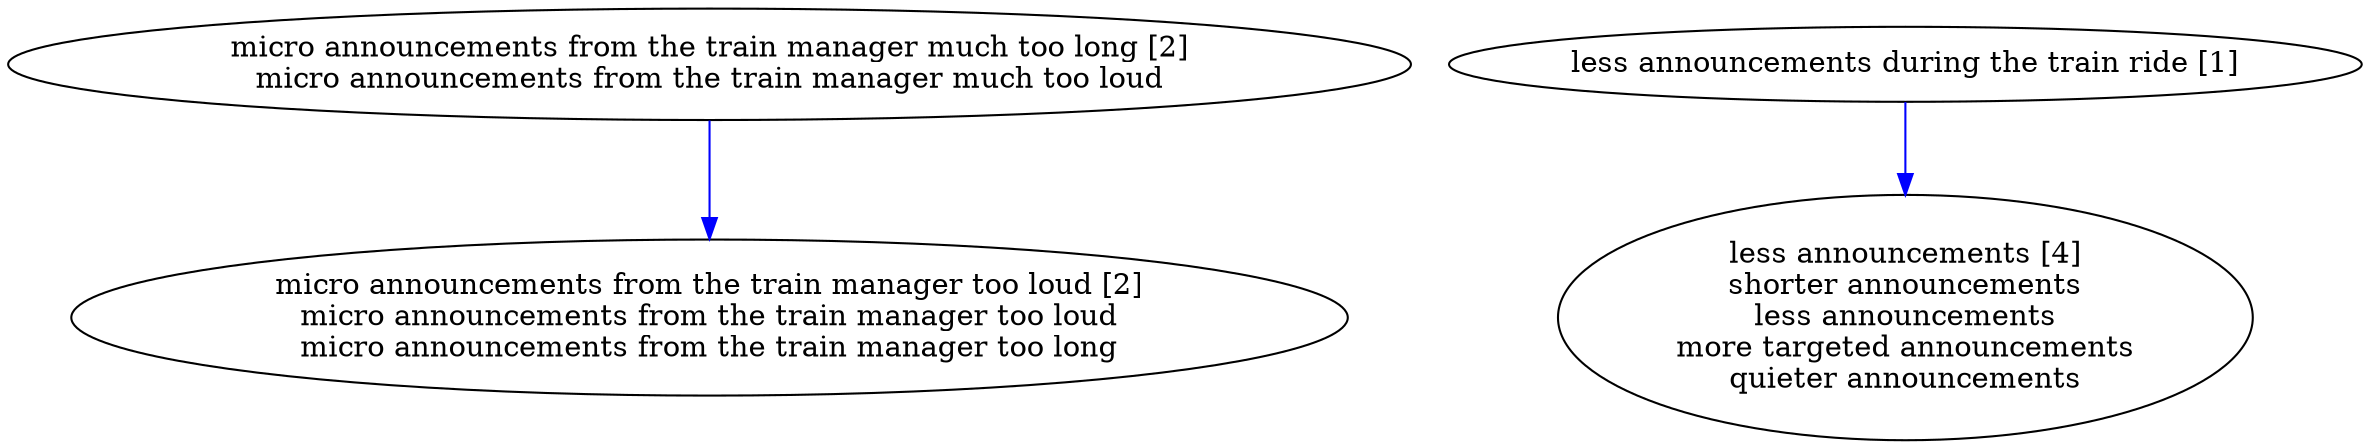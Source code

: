 digraph collapsedGraph {
"micro announcements from the train manager too loud [2]\nmicro announcements from the train manager too loud\nmicro announcements from the train manager too long""less announcements [4]\nshorter announcements\nless announcements\nmore targeted announcements\nquieter announcements""micro announcements from the train manager much too long [2]\nmicro announcements from the train manager much too loud""less announcements during the train ride [1]""micro announcements from the train manager much too long [2]\nmicro announcements from the train manager much too loud" -> "micro announcements from the train manager too loud [2]\nmicro announcements from the train manager too loud\nmicro announcements from the train manager too long" [color=blue]
"less announcements during the train ride [1]" -> "less announcements [4]\nshorter announcements\nless announcements\nmore targeted announcements\nquieter announcements" [color=blue]
}